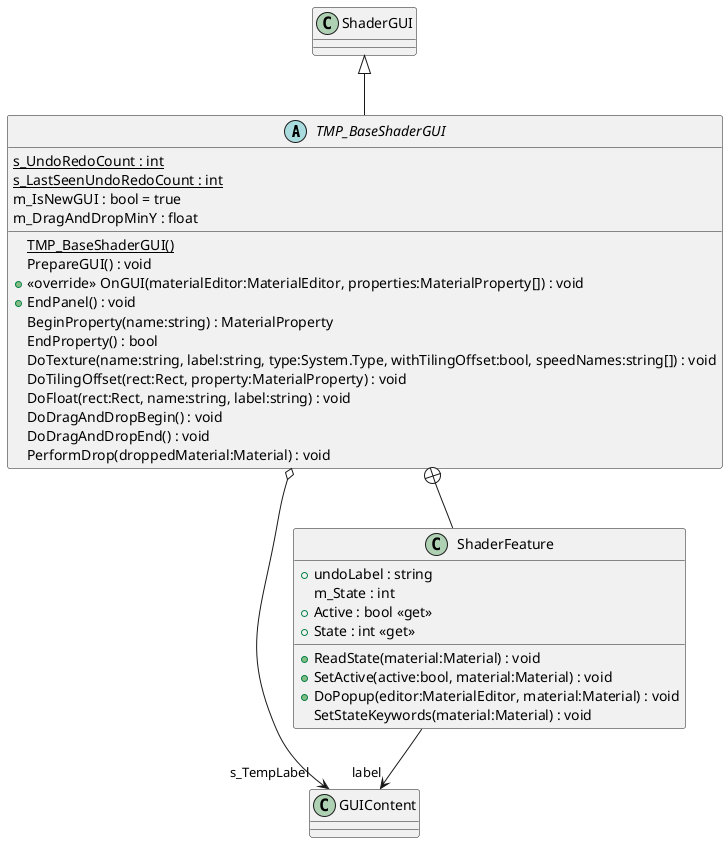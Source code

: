 @startuml
abstract class TMP_BaseShaderGUI {
    {static} s_UndoRedoCount : int
    {static} s_LastSeenUndoRedoCount : int
    {static} TMP_BaseShaderGUI()
    m_IsNewGUI : bool = true
    m_DragAndDropMinY : float
    PrepareGUI() : void
    + <<override>> OnGUI(materialEditor:MaterialEditor, properties:MaterialProperty[]) : void
    + EndPanel() : void
    BeginProperty(name:string) : MaterialProperty
    EndProperty() : bool
    DoTexture(name:string, label:string, type:System.Type, withTilingOffset:bool, speedNames:string[]) : void
    DoTilingOffset(rect:Rect, property:MaterialProperty) : void
    DoFloat(rect:Rect, name:string, label:string) : void
    DoDragAndDropBegin() : void
    DoDragAndDropEnd() : void
    PerformDrop(droppedMaterial:Material) : void
}
class ShaderFeature {
    + undoLabel : string
    m_State : int
    + Active : bool <<get>>
    + State : int <<get>>
    + ReadState(material:Material) : void
    + SetActive(active:bool, material:Material) : void
    + DoPopup(editor:MaterialEditor, material:Material) : void
    SetStateKeywords(material:Material) : void
}
ShaderGUI <|-- TMP_BaseShaderGUI
TMP_BaseShaderGUI o-> "s_TempLabel" GUIContent
TMP_BaseShaderGUI +-- ShaderFeature
ShaderFeature --> "label" GUIContent
@enduml
